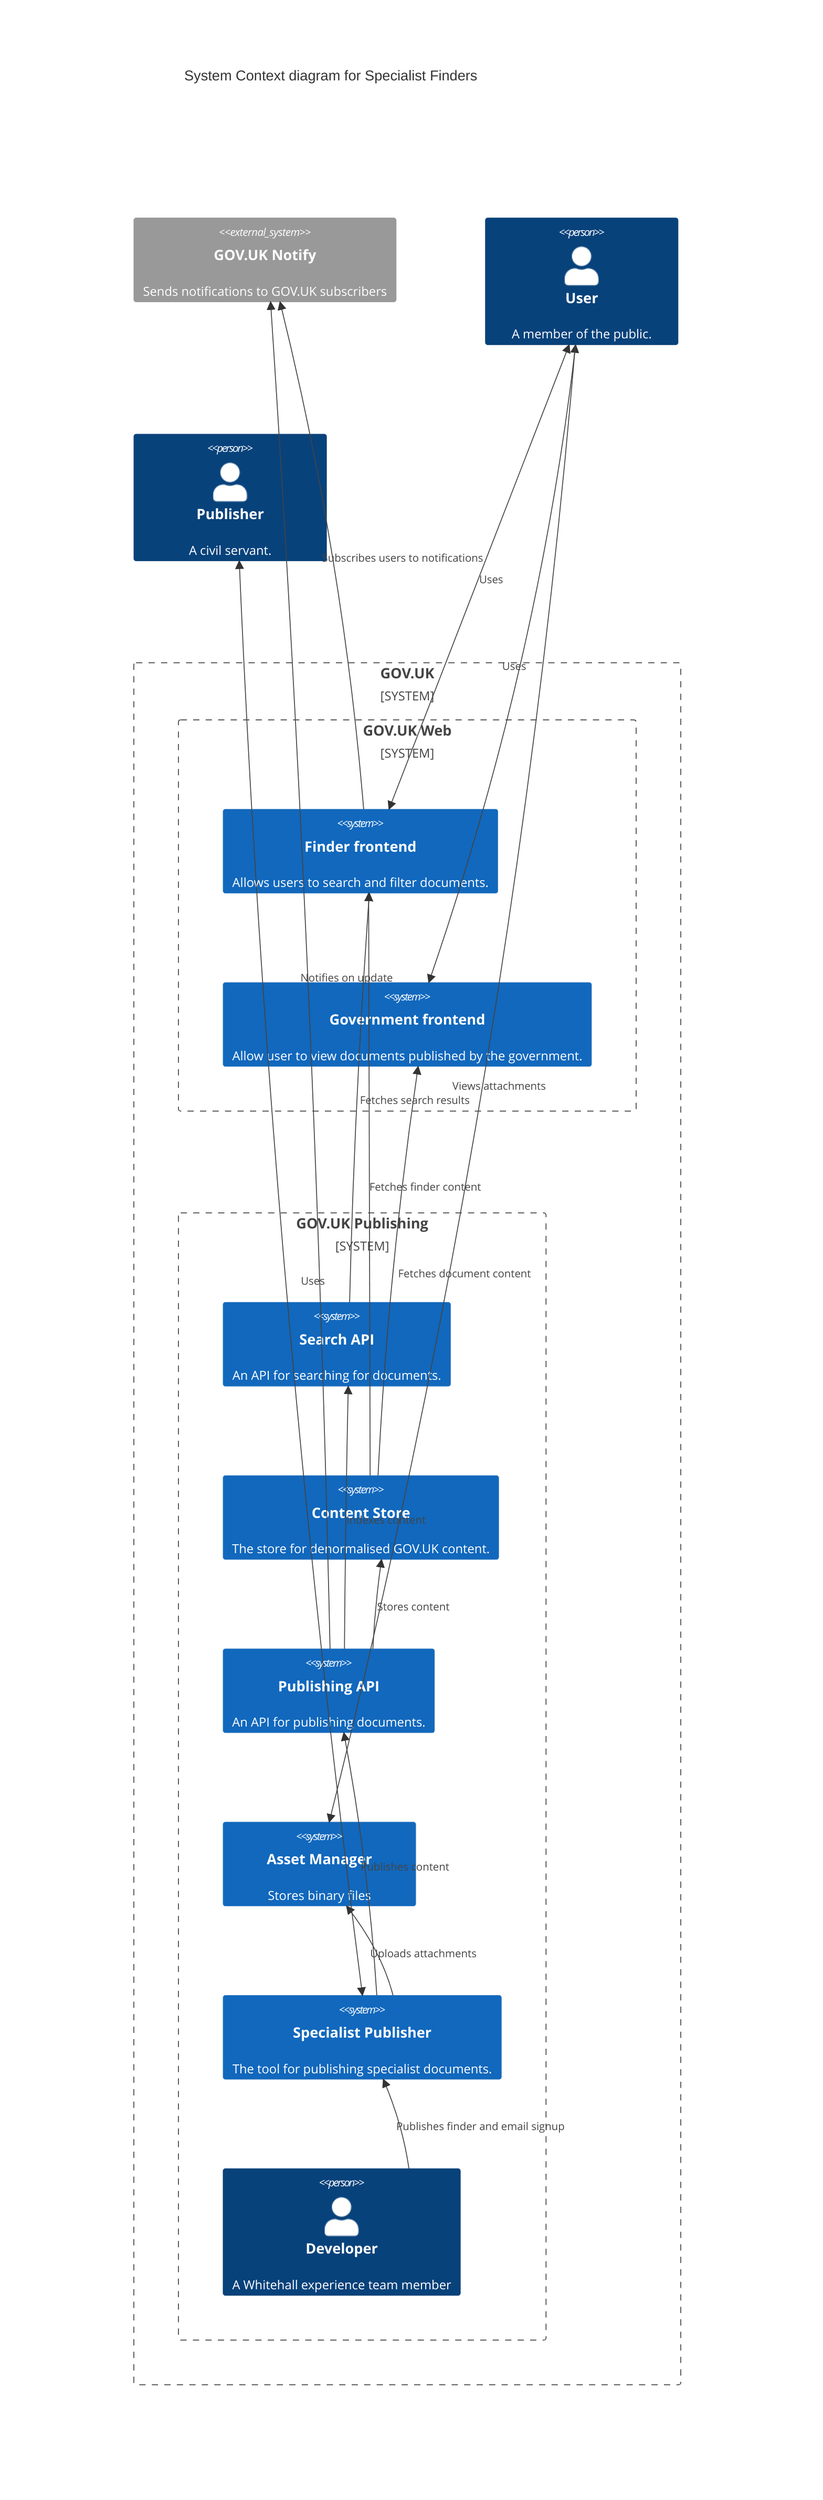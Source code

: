 C4Context
    title System Context diagram for Specialist Finders

    System_Ext(notify, "GOV.UK Notify", "Sends notifications to GOV.UK subscribers")
    Person(user, "User", "A member of the public.")
    System_Boundary(b0, "GOV.UK") {
        System_Boundary(b1, "GOV.UK Web") {
            System(finder_frontend, "Finder frontend", "Allows users to search and filter documents.")
            System(government_frontend, "Government frontend", "Allow user to view documents published by the government.")
        }
        System_Boundary(b2, "GOV.UK Publishing") {
            System(search_api, "Search API", "An API for searching for documents.")
            System(content_store, "Content Store", "The store for denormalised GOV.UK content.")
            System(publishing_api, "Publishing API", "An API for publishing documents.")
            System(asset_manager, "Asset Manager", "Stores binary files")
            System(specialist_publisher, "Specialist Publisher", "The tool for publishing specialist documents.")
            Person(developer, "Developer", "A Whitehall experience team member")
        }
    }

    Person(publisher, "Publisher", "A civil servant.")

    BiRel(user, finder_frontend, "Uses")
    BiRel(user, government_frontend, "Uses")
    Rel(user, asset_manager, "Views attachments")
    Rel(search_api, finder_frontend, "Fetches search results")
    Rel(content_store, government_frontend, "Fetches document content")
    Rel(content_store, finder_frontend, "Fetches finder content")
    Rel(publishing_api, search_api, "Indexes content")
    Rel(publishing_api, content_store, "Stores content")
    Rel(specialist_publisher, publishing_api, "Publishes content")
    Rel(specialist_publisher, asset_manager, "Uploads attachments")
    Rel(finder_frontend, notify, "Subscribes users to notifications")
    Rel(publishing_api, notify, "Notifies on update")
    Rel(developer, specialist_publisher, "Publishes finder and email signup")
    BiRel(publisher, specialist_publisher, "Uses")

    UpdateLayoutConfig($c4ShapeInRow="2", $c4BoundaryInRow="1")